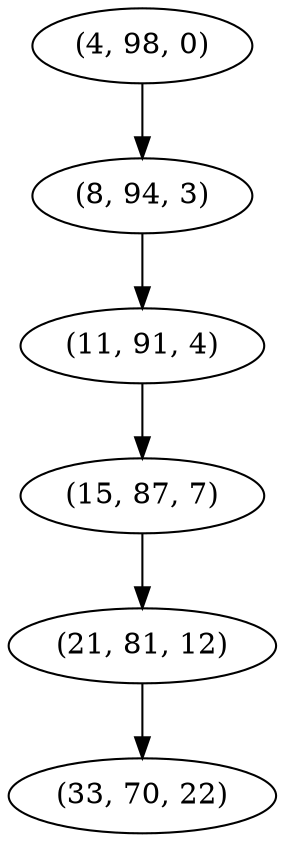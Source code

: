 digraph tree {
    "(4, 98, 0)";
    "(8, 94, 3)";
    "(11, 91, 4)";
    "(15, 87, 7)";
    "(21, 81, 12)";
    "(33, 70, 22)";
    "(4, 98, 0)" -> "(8, 94, 3)";
    "(8, 94, 3)" -> "(11, 91, 4)";
    "(11, 91, 4)" -> "(15, 87, 7)";
    "(15, 87, 7)" -> "(21, 81, 12)";
    "(21, 81, 12)" -> "(33, 70, 22)";
}

